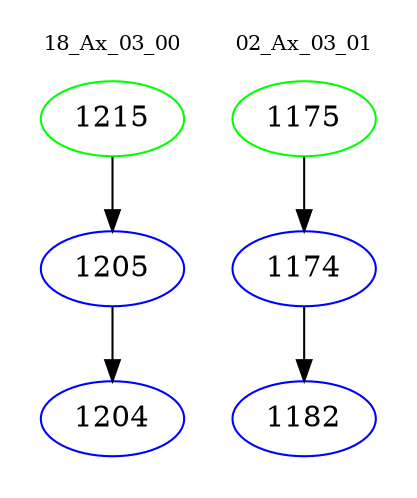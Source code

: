 digraph{
subgraph cluster_0 {
color = white
label = "18_Ax_03_00";
fontsize=10;
T0_1215 [label="1215", color="green"]
T0_1215 -> T0_1205 [color="black"]
T0_1205 [label="1205", color="blue"]
T0_1205 -> T0_1204 [color="black"]
T0_1204 [label="1204", color="blue"]
}
subgraph cluster_1 {
color = white
label = "02_Ax_03_01";
fontsize=10;
T1_1175 [label="1175", color="green"]
T1_1175 -> T1_1174 [color="black"]
T1_1174 [label="1174", color="blue"]
T1_1174 -> T1_1182 [color="black"]
T1_1182 [label="1182", color="blue"]
}
}
